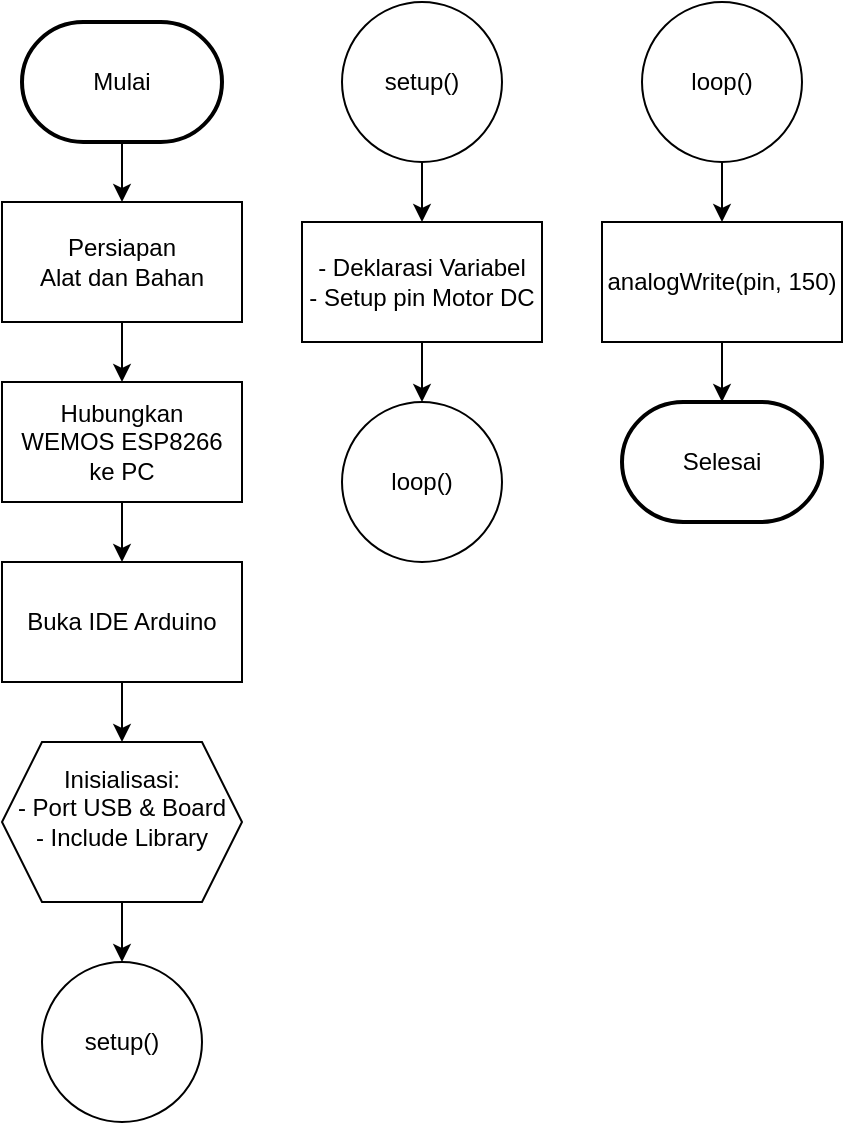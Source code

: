 <mxfile version="24.7.16">
  <diagram id="C5RBs43oDa-KdzZeNtuy" name="Page-1">
    <mxGraphModel dx="662" dy="373" grid="1" gridSize="10" guides="1" tooltips="1" connect="1" arrows="1" fold="1" page="1" pageScale="1" pageWidth="827" pageHeight="1169" math="0" shadow="0">
      <root>
        <mxCell id="WIyWlLk6GJQsqaUBKTNV-0" />
        <mxCell id="WIyWlLk6GJQsqaUBKTNV-1" parent="WIyWlLk6GJQsqaUBKTNV-0" />
        <mxCell id="Bjfofu_bVKjdBsBbtAoO-6" style="edgeStyle=orthogonalEdgeStyle;rounded=0;orthogonalLoop=1;jettySize=auto;html=1;entryX=0.5;entryY=0;entryDx=0;entryDy=0;" edge="1" parent="WIyWlLk6GJQsqaUBKTNV-1" source="Bjfofu_bVKjdBsBbtAoO-0" target="Bjfofu_bVKjdBsBbtAoO-1">
          <mxGeometry relative="1" as="geometry" />
        </mxCell>
        <mxCell id="Bjfofu_bVKjdBsBbtAoO-0" value="Mulai" style="strokeWidth=2;html=1;shape=mxgraph.flowchart.terminator;whiteSpace=wrap;" vertex="1" parent="WIyWlLk6GJQsqaUBKTNV-1">
          <mxGeometry x="190" y="50" width="100" height="60" as="geometry" />
        </mxCell>
        <mxCell id="Bjfofu_bVKjdBsBbtAoO-7" style="edgeStyle=orthogonalEdgeStyle;rounded=0;orthogonalLoop=1;jettySize=auto;html=1;entryX=0.5;entryY=0;entryDx=0;entryDy=0;" edge="1" parent="WIyWlLk6GJQsqaUBKTNV-1" source="Bjfofu_bVKjdBsBbtAoO-1" target="Bjfofu_bVKjdBsBbtAoO-2">
          <mxGeometry relative="1" as="geometry" />
        </mxCell>
        <mxCell id="Bjfofu_bVKjdBsBbtAoO-1" value="Persiapan &lt;br&gt;Alat dan Bahan" style="rounded=0;whiteSpace=wrap;html=1;" vertex="1" parent="WIyWlLk6GJQsqaUBKTNV-1">
          <mxGeometry x="180" y="140" width="120" height="60" as="geometry" />
        </mxCell>
        <mxCell id="Bjfofu_bVKjdBsBbtAoO-8" style="edgeStyle=orthogonalEdgeStyle;rounded=0;orthogonalLoop=1;jettySize=auto;html=1;entryX=0.5;entryY=0;entryDx=0;entryDy=0;" edge="1" parent="WIyWlLk6GJQsqaUBKTNV-1" source="Bjfofu_bVKjdBsBbtAoO-2" target="Bjfofu_bVKjdBsBbtAoO-3">
          <mxGeometry relative="1" as="geometry" />
        </mxCell>
        <mxCell id="Bjfofu_bVKjdBsBbtAoO-2" value="Hubungkan &lt;br&gt;WEMOS ESP8266 &lt;br&gt;ke PC" style="rounded=0;whiteSpace=wrap;html=1;" vertex="1" parent="WIyWlLk6GJQsqaUBKTNV-1">
          <mxGeometry x="180" y="230" width="120" height="60" as="geometry" />
        </mxCell>
        <mxCell id="Bjfofu_bVKjdBsBbtAoO-9" style="edgeStyle=orthogonalEdgeStyle;rounded=0;orthogonalLoop=1;jettySize=auto;html=1;entryX=0.5;entryY=0;entryDx=0;entryDy=0;" edge="1" parent="WIyWlLk6GJQsqaUBKTNV-1" source="Bjfofu_bVKjdBsBbtAoO-3" target="Bjfofu_bVKjdBsBbtAoO-4">
          <mxGeometry relative="1" as="geometry" />
        </mxCell>
        <mxCell id="Bjfofu_bVKjdBsBbtAoO-3" value="Buka IDE Arduino" style="rounded=0;whiteSpace=wrap;html=1;" vertex="1" parent="WIyWlLk6GJQsqaUBKTNV-1">
          <mxGeometry x="180" y="320" width="120" height="60" as="geometry" />
        </mxCell>
        <mxCell id="Bjfofu_bVKjdBsBbtAoO-10" style="edgeStyle=orthogonalEdgeStyle;rounded=0;orthogonalLoop=1;jettySize=auto;html=1;entryX=0.5;entryY=0;entryDx=0;entryDy=0;" edge="1" parent="WIyWlLk6GJQsqaUBKTNV-1" source="Bjfofu_bVKjdBsBbtAoO-4" target="Bjfofu_bVKjdBsBbtAoO-5">
          <mxGeometry relative="1" as="geometry" />
        </mxCell>
        <mxCell id="Bjfofu_bVKjdBsBbtAoO-4" value="Inisialisasi:&lt;div&gt;- Port USB &amp;amp; Board&lt;br&gt;- Include Library&lt;br&gt;&lt;br&gt;&lt;/div&gt;" style="shape=hexagon;perimeter=hexagonPerimeter2;whiteSpace=wrap;html=1;fixedSize=1;" vertex="1" parent="WIyWlLk6GJQsqaUBKTNV-1">
          <mxGeometry x="180" y="410" width="120" height="80" as="geometry" />
        </mxCell>
        <mxCell id="Bjfofu_bVKjdBsBbtAoO-5" value="setup()" style="ellipse;whiteSpace=wrap;html=1;aspect=fixed;" vertex="1" parent="WIyWlLk6GJQsqaUBKTNV-1">
          <mxGeometry x="200" y="520" width="80" height="80" as="geometry" />
        </mxCell>
        <mxCell id="Bjfofu_bVKjdBsBbtAoO-13" style="edgeStyle=orthogonalEdgeStyle;rounded=0;orthogonalLoop=1;jettySize=auto;html=1;" edge="1" parent="WIyWlLk6GJQsqaUBKTNV-1" source="Bjfofu_bVKjdBsBbtAoO-11" target="Bjfofu_bVKjdBsBbtAoO-12">
          <mxGeometry relative="1" as="geometry" />
        </mxCell>
        <mxCell id="Bjfofu_bVKjdBsBbtAoO-11" value="setup()" style="ellipse;whiteSpace=wrap;html=1;aspect=fixed;" vertex="1" parent="WIyWlLk6GJQsqaUBKTNV-1">
          <mxGeometry x="350" y="40" width="80" height="80" as="geometry" />
        </mxCell>
        <mxCell id="Bjfofu_bVKjdBsBbtAoO-15" style="edgeStyle=orthogonalEdgeStyle;rounded=0;orthogonalLoop=1;jettySize=auto;html=1;entryX=0.5;entryY=0;entryDx=0;entryDy=0;" edge="1" parent="WIyWlLk6GJQsqaUBKTNV-1" source="Bjfofu_bVKjdBsBbtAoO-12" target="Bjfofu_bVKjdBsBbtAoO-14">
          <mxGeometry relative="1" as="geometry" />
        </mxCell>
        <mxCell id="Bjfofu_bVKjdBsBbtAoO-12" value="- Deklarasi Variabel&lt;div&gt;- Setup pin Motor DC&lt;/div&gt;" style="rounded=0;whiteSpace=wrap;html=1;" vertex="1" parent="WIyWlLk6GJQsqaUBKTNV-1">
          <mxGeometry x="330" y="150" width="120" height="60" as="geometry" />
        </mxCell>
        <mxCell id="Bjfofu_bVKjdBsBbtAoO-14" value="loop()" style="ellipse;whiteSpace=wrap;html=1;aspect=fixed;" vertex="1" parent="WIyWlLk6GJQsqaUBKTNV-1">
          <mxGeometry x="350" y="240" width="80" height="80" as="geometry" />
        </mxCell>
        <mxCell id="Bjfofu_bVKjdBsBbtAoO-19" style="edgeStyle=orthogonalEdgeStyle;rounded=0;orthogonalLoop=1;jettySize=auto;html=1;entryX=0.5;entryY=0;entryDx=0;entryDy=0;" edge="1" parent="WIyWlLk6GJQsqaUBKTNV-1" source="Bjfofu_bVKjdBsBbtAoO-16" target="Bjfofu_bVKjdBsBbtAoO-17">
          <mxGeometry relative="1" as="geometry" />
        </mxCell>
        <mxCell id="Bjfofu_bVKjdBsBbtAoO-16" value="loop()" style="ellipse;whiteSpace=wrap;html=1;aspect=fixed;" vertex="1" parent="WIyWlLk6GJQsqaUBKTNV-1">
          <mxGeometry x="500" y="40" width="80" height="80" as="geometry" />
        </mxCell>
        <mxCell id="Bjfofu_bVKjdBsBbtAoO-17" value="analogWrite(pin, 150)" style="rounded=0;whiteSpace=wrap;html=1;" vertex="1" parent="WIyWlLk6GJQsqaUBKTNV-1">
          <mxGeometry x="480" y="150" width="120" height="60" as="geometry" />
        </mxCell>
        <mxCell id="Bjfofu_bVKjdBsBbtAoO-20" value="Selesai" style="strokeWidth=2;html=1;shape=mxgraph.flowchart.terminator;whiteSpace=wrap;" vertex="1" parent="WIyWlLk6GJQsqaUBKTNV-1">
          <mxGeometry x="490" y="240" width="100" height="60" as="geometry" />
        </mxCell>
        <mxCell id="Bjfofu_bVKjdBsBbtAoO-21" style="edgeStyle=orthogonalEdgeStyle;rounded=0;orthogonalLoop=1;jettySize=auto;html=1;entryX=0.5;entryY=0;entryDx=0;entryDy=0;entryPerimeter=0;" edge="1" parent="WIyWlLk6GJQsqaUBKTNV-1" source="Bjfofu_bVKjdBsBbtAoO-17" target="Bjfofu_bVKjdBsBbtAoO-20">
          <mxGeometry relative="1" as="geometry" />
        </mxCell>
      </root>
    </mxGraphModel>
  </diagram>
</mxfile>
